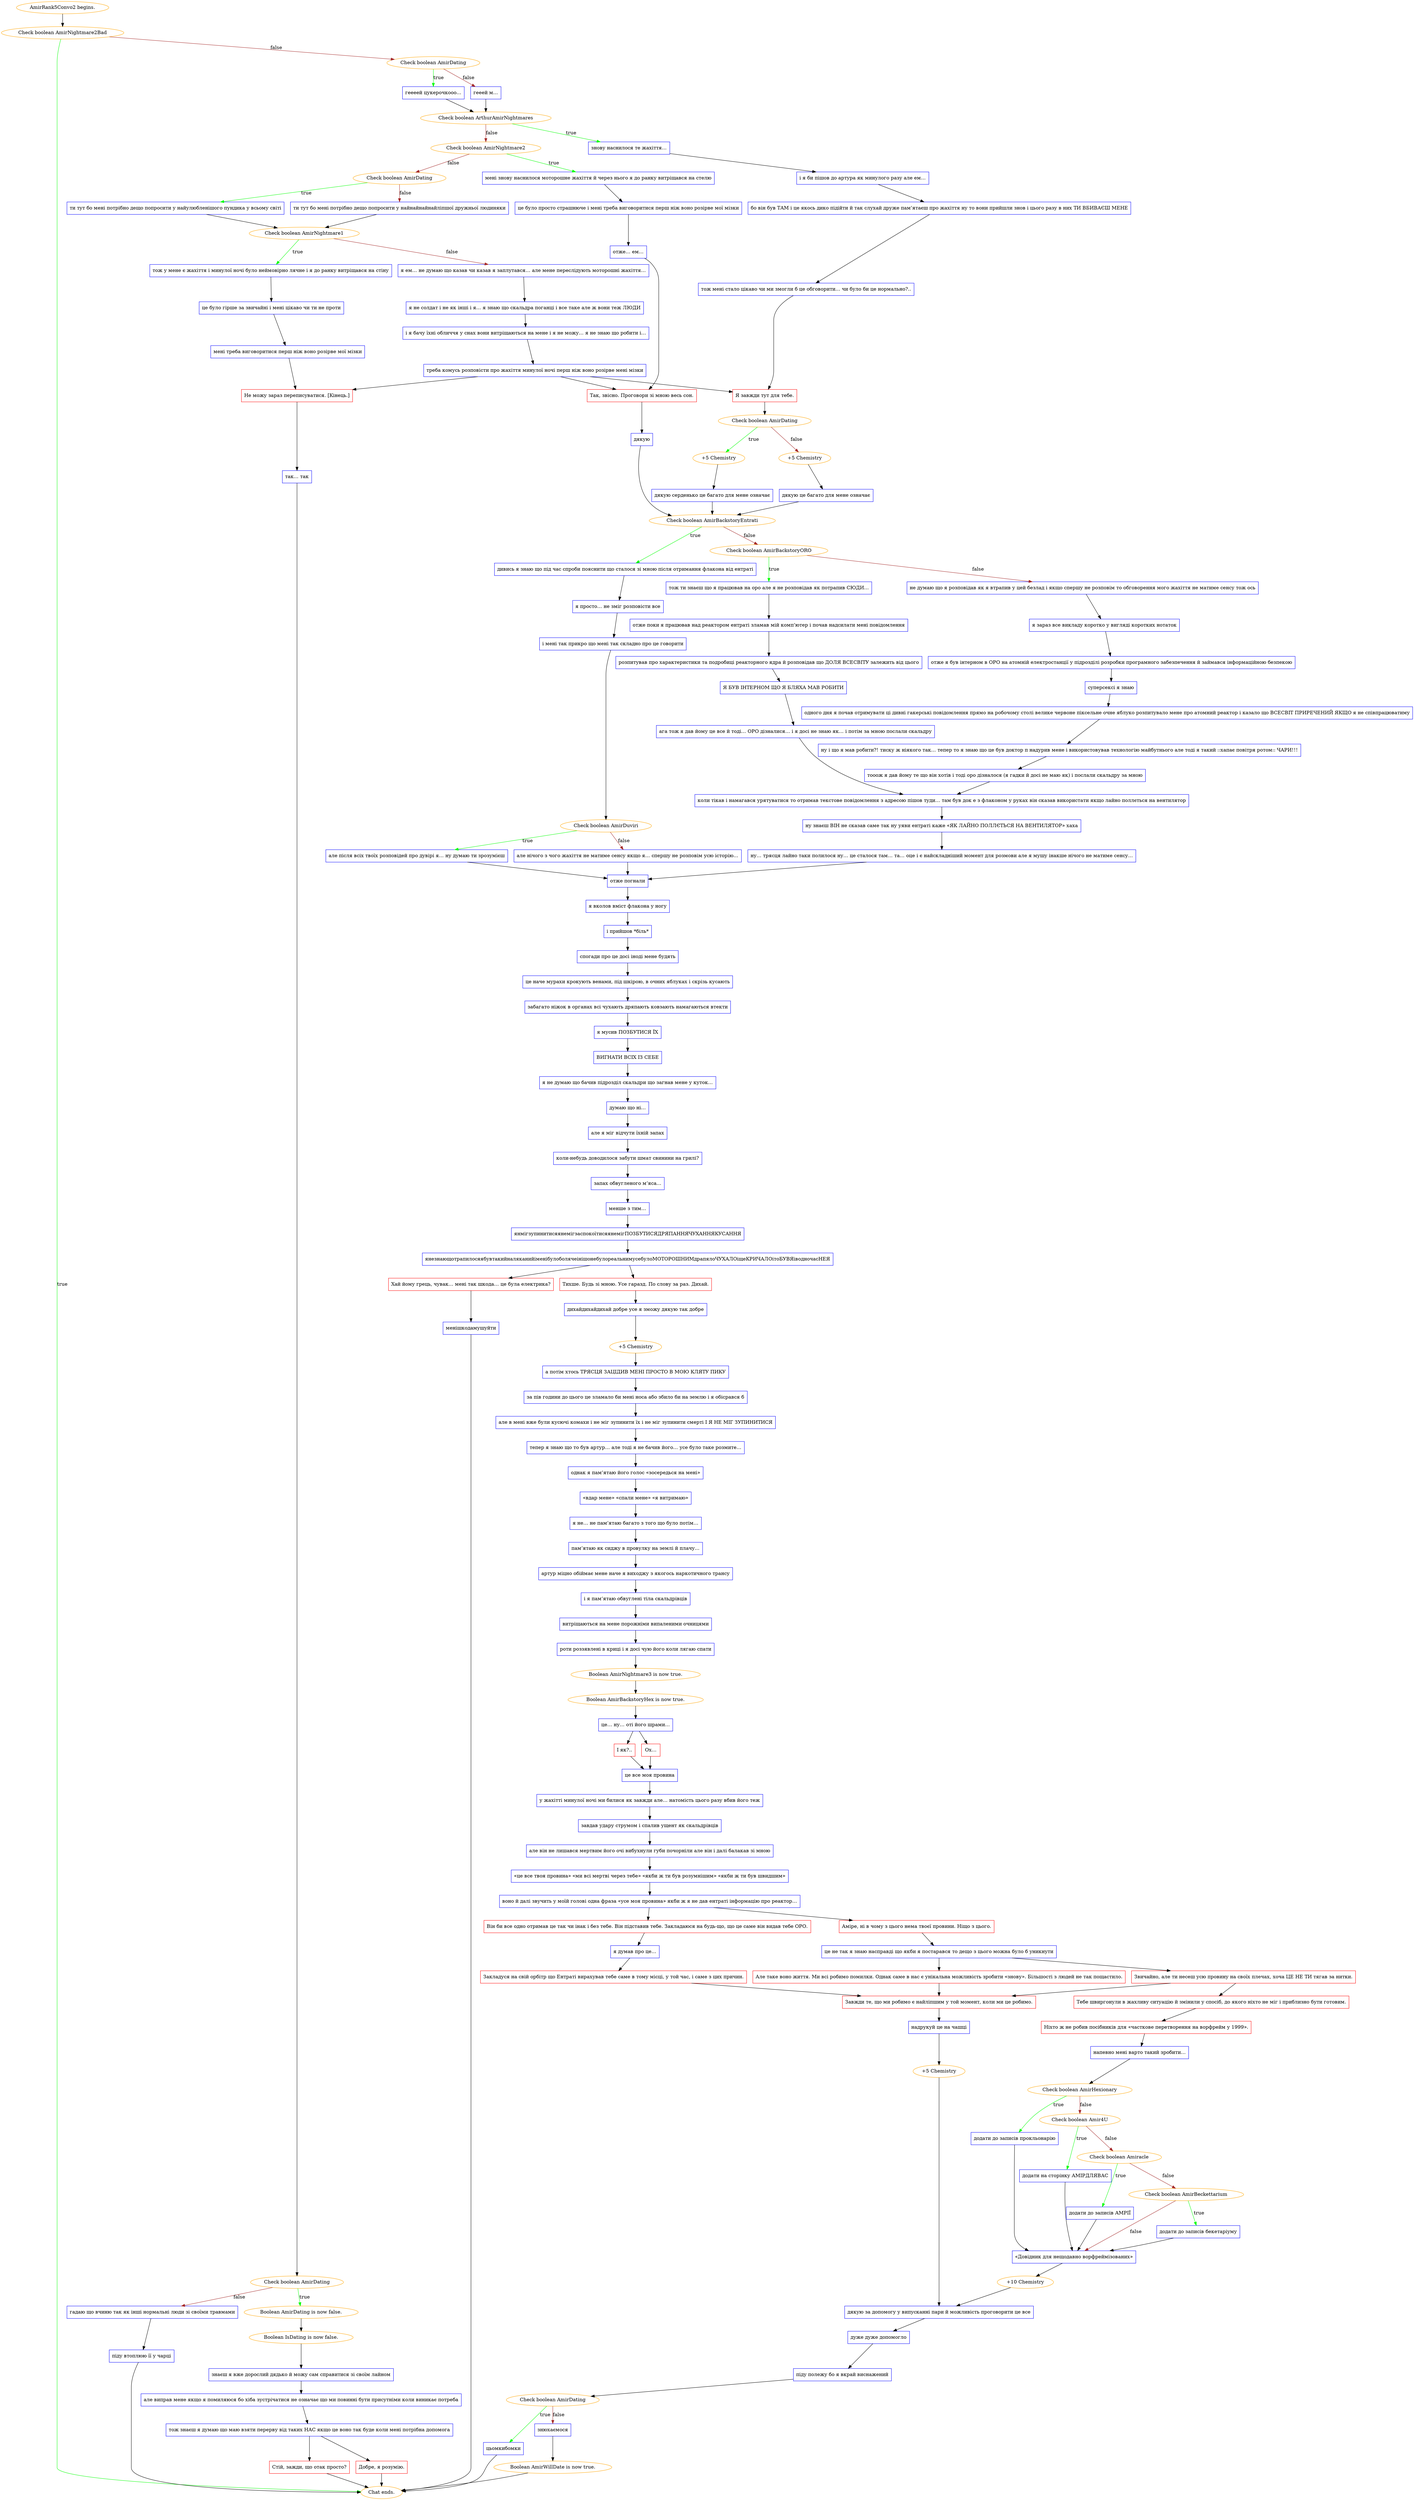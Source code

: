 digraph {
	"AmirRank5Convo2 begins." [color=orange];
		"AmirRank5Convo2 begins." -> j3346168945;
	j3346168945 [label="Check boolean AmirNightmare2Bad",color=orange];
		j3346168945 -> "Chat ends." [label=true,color=green];
		j3346168945 -> j2769147181 [label=false,color=brown];
	"Chat ends." [color=orange];
	j2769147181 [label="Check boolean AmirDating",color=orange];
		j2769147181 -> j3208592725 [label=true,color=green];
		j2769147181 -> j3384257726 [label=false,color=brown];
	j3208592725 [label="геееей цукерочкооо…",shape=box,color=blue];
		j3208592725 -> j2915049333;
	j3384257726 [label="гееей м…",shape=box,color=blue];
		j3384257726 -> j2915049333;
	j2915049333 [label="Check boolean ArthurAmirNightmares",color=orange];
		j2915049333 -> j468234386 [label=true,color=green];
		j2915049333 -> j3157984749 [label=false,color=brown];
	j468234386 [label="знову наснилося те жахіття…",shape=box,color=blue];
		j468234386 -> j1818335823;
	j3157984749 [label="Check boolean AmirNightmare2",color=orange];
		j3157984749 -> j2201493389 [label=true,color=green];
		j3157984749 -> j2085567462 [label=false,color=brown];
	j1818335823 [label="і я би пішов до артура як минулого разу але ем…",shape=box,color=blue];
		j1818335823 -> j1848203207;
	j2201493389 [label="мені знову наснилося моторошне жахіття й через нього я до ранку витріщався на стелю",shape=box,color=blue];
		j2201493389 -> j1667029287;
	j2085567462 [label="Check boolean AmirDating",color=orange];
		j2085567462 -> j2991155986 [label=true,color=green];
		j2085567462 -> j1778887971 [label=false,color=brown];
	j1848203207 [label="бо він був ТАМ і це якось дико підійти й так слухай друже пам’ятаєш про жахіття ну то вони прийшли знов і цього разу в них ТИ ВБИВАЄШ МЕНЕ",shape=box,color=blue];
		j1848203207 -> j3085508740;
	j1667029287 [label="це було просто страшнюче і мені треба виговоритися перш ніж воно розірве мої мізки",shape=box,color=blue];
		j1667029287 -> j1570174533;
	j2991155986 [label="ти тут бо мені потрібно дещо попросити у найулюбленішого пундика у всьому світі",shape=box,color=blue];
		j2991155986 -> j822141118;
	j1778887971 [label="ти тут бо мені потрібно дещо попросити у найнайнайнайліпшої дружньої людиняки",shape=box,color=blue];
		j1778887971 -> j822141118;
	j3085508740 [label="тож мені стало цікаво чи ми змогли б це обговорити… чи було би це нормально?..",shape=box,color=blue];
		j3085508740 -> j4263516973;
	j1570174533 [label="отже… ем…",shape=box,color=blue];
		j1570174533 -> j1300738530;
	j822141118 [label="Check boolean AmirNightmare1",color=orange];
		j822141118 -> j3377594024 [label=true,color=green];
		j822141118 -> j992610832 [label=false,color=brown];
	j4263516973 [label="Я завжди тут для тебе.",shape=box,color=red];
		j4263516973 -> j2850850546;
	j1300738530 [label="Так, звісно. Проговори зі мною весь сон.",shape=box,color=red];
		j1300738530 -> j4135138995;
	j3377594024 [label="тож у мене є жахіття і минулої ночі було неймовірно лячне і я до ранку витріщався на стіну",shape=box,color=blue];
		j3377594024 -> j1861804168;
	j992610832 [label="я ем… не думаю що казав чи казав я заплутався… але мене переслідують моторошні жахіття…",shape=box,color=blue];
		j992610832 -> j2948257068;
	j2850850546 [label="Check boolean AmirDating",color=orange];
		j2850850546 -> j3800292674 [label=true,color=green];
		j2850850546 -> j3711002990 [label=false,color=brown];
	j4135138995 [label="дякую",shape=box,color=blue];
		j4135138995 -> j3726133081;
	j1861804168 [label="це було гірше за звичайні і мені цікаво чи ти не проти",shape=box,color=blue];
		j1861804168 -> j2068423824;
	j2948257068 [label="я не солдат і не як інші і я… я знаю що скальдра поганці і все таке але ж вони теж ЛЮДИ",shape=box,color=blue];
		j2948257068 -> j2011900279;
	j3800292674 [label="+5 Chemistry",color=orange];
		j3800292674 -> j1878716463;
	j3711002990 [label="+5 Chemistry",color=orange];
		j3711002990 -> j848157336;
	j3726133081 [label="Check boolean AmirBackstoryEntrati",color=orange];
		j3726133081 -> j1905243297 [label=true,color=green];
		j3726133081 -> j3839700962 [label=false,color=brown];
	j2068423824 [label="мені треба виговоритися перш ніж воно розірве мої мізки",shape=box,color=blue];
		j2068423824 -> j2568520926;
	j2011900279 [label="і я бачу їхні обличчя у снах вони витріщаються на мене і я не можу… я не знаю що робити і…",shape=box,color=blue];
		j2011900279 -> j1395502942;
	j1878716463 [label="дякую серденько це багато для мене означає",shape=box,color=blue];
		j1878716463 -> j3726133081;
	j848157336 [label="дякую це багато для мене означає",shape=box,color=blue];
		j848157336 -> j3726133081;
	j1905243297 [label="дивись я знаю що під час спроби пояснити що сталося зі мною після отримання флакона від ентраті",shape=box,color=blue];
		j1905243297 -> j4182619;
	j3839700962 [label="Check boolean AmirBackstoryORO",color=orange];
		j3839700962 -> j2107774621 [label=true,color=green];
		j3839700962 -> j2613640798 [label=false,color=brown];
	j2568520926 [label="Не можу зараз переписуватися. [Кінець.]",shape=box,color=red];
		j2568520926 -> j382358911;
	j1395502942 [label="треба комусь розповісти про жахіття минулої ночі перш ніж воно розірве мені мізки",shape=box,color=blue];
		j1395502942 -> j4263516973;
		j1395502942 -> j1300738530;
		j1395502942 -> j2568520926;
	j4182619 [label="я просто… не зміг розповісти все",shape=box,color=blue];
		j4182619 -> j1222503374;
	j2107774621 [label="тож ти знаєш що я працював на оро але я не розповідав як потрапив СЮДИ…",shape=box,color=blue];
		j2107774621 -> j2268125580;
	j2613640798 [label="не думаю що я розповідав як я втрапив у цей безлад і якщо спершу не розповім то обговорення мого жахіття не матиме сенсу тож ось",shape=box,color=blue];
		j2613640798 -> j446475334;
	j382358911 [label="так… так",shape=box,color=blue];
		j382358911 -> j2381424385;
	j1222503374 [label="і мені так прикро що мені так складно про це говорити",shape=box,color=blue];
		j1222503374 -> j2594202141;
	j2268125580 [label="отже поки я працював над реактором ентраті зламав мій комп’ютер і почав надсилати мені повідомлення",shape=box,color=blue];
		j2268125580 -> j71417068;
	j446475334 [label="я зараз все викладу коротко у вигляді коротких нотаток",shape=box,color=blue];
		j446475334 -> j2095971809;
	j2381424385 [label="Check boolean AmirDating",color=orange];
		j2381424385 -> j1495724564 [label=true,color=green];
		j2381424385 -> j1497508860 [label=false,color=brown];
	j2594202141 [label="Check boolean AmirDuviri",color=orange];
		j2594202141 -> j3994785603 [label=true,color=green];
		j2594202141 -> j2362870936 [label=false,color=brown];
	j71417068 [label="розпитував про характеристики та подробиці реакторного ядра й розповідав що ДОЛЯ ВСЕСВІТУ залежить від цього",shape=box,color=blue];
		j71417068 -> j788077089;
	j2095971809 [label="отже я був інтерном в ОРО на атомній електростанції у підрозділі розробки програмного забезпечення й займався інформаційною безпекою",shape=box,color=blue];
		j2095971809 -> j1398547688;
	j1495724564 [label="Boolean AmirDating is now false.",color=orange];
		j1495724564 -> j1137766888;
	j1497508860 [label="гадаю що вчиню так як інші нормальні люди зі своїми травмами",shape=box,color=blue];
		j1497508860 -> j2104347821;
	j3994785603 [label="але після всіх твоїх розповідей про дувірі я… ну думаю ти зрозумієш",shape=box,color=blue];
		j3994785603 -> j653843074;
	j2362870936 [label="але нічого з чого жахіття не матиме сенсу якщо я… спершу не розповім усю історію…",shape=box,color=blue];
		j2362870936 -> j653843074;
	j788077089 [label="Я БУВ ІНТЕРНОМ ЩО Я БЛЯХА МАВ РОБИТИ",shape=box,color=blue];
		j788077089 -> j3297869328;
	j1398547688 [label="суперсексі я знаю",shape=box,color=blue];
		j1398547688 -> j3530600129;
	j1137766888 [label="Boolean IsDating is now false.",color=orange];
		j1137766888 -> j1705260814;
	j2104347821 [label="піду втоплюю її у чарці",shape=box,color=blue];
		j2104347821 -> "Chat ends.";
	j653843074 [label="отже погнали",shape=box,color=blue];
		j653843074 -> j220778180;
	j3297869328 [label="ага тож я дав йому це все й тоді… ОРО дізналися… і я досі не знаю як… і потім за мною послали скальдру",shape=box,color=blue];
		j3297869328 -> j2988432059;
	j3530600129 [label="одного дня я почав отримувати ці дивні гакерські повідомлення прямо на робочому столі велике червоне піксельне очне яблуко розпитувало мене про атомний реактор і казало що ВСЕСВІТ ПРИРЕЧЕНИЙ ЯКЩО я не співпрацюватиму",shape=box,color=blue];
		j3530600129 -> j3902480898;
	j1705260814 [label="знаєш я вже дорослий дядько й можу сам справитися зі своїм лайном",shape=box,color=blue];
		j1705260814 -> j4197821592;
	j220778180 [label="я вколов вміст флакона у ногу",shape=box,color=blue];
		j220778180 -> j2556603082;
	j2988432059 [label="коли тікав і намагався урятуватися то отримав текстове повідомлення з адресою пішов туди… там був док е з флаконом у руках він сказав використати якщо лайно поллється на вентилятор",shape=box,color=blue];
		j2988432059 -> j3279697681;
	j3902480898 [label="ну і що я мав робити?! тиску ж ніякого так… тепер то я знаю що це був доктор п надурив мене і використовував технологію майбутнього але тоді я такий ::хапає повітря ротом:: ЧАРИ!!!",shape=box,color=blue];
		j3902480898 -> j3781429591;
	j4197821592 [label="але виправ мене якщо я помиляюся бо хіба зустрічатися не означає що ми повинні бути присутніми коли виникає потреба",shape=box,color=blue];
		j4197821592 -> j282984307;
	j2556603082 [label="і прийшов *біль*",shape=box,color=blue];
		j2556603082 -> j2900958126;
	j3279697681 [label="ну знаєш ВІН не сказав саме так ну уяви ентраті каже «ЯК ЛАЙНО ПОЛЛЄТЬСЯ НА ВЕНТИЛЯТОР» хаха",shape=box,color=blue];
		j3279697681 -> j2559861736;
	j3781429591 [label="тооож я дав йому те що він хотів і тоді оро дізналося (я гадки й досі не маю як) і послали скальдру за мною",shape=box,color=blue];
		j3781429591 -> j2988432059;
	j282984307 [label="тож знаєш я думаю що маю взяти перерву від таких НАС якщо це воно так буде коли мені потрібна допомога",shape=box,color=blue];
		j282984307 -> j2821255951;
		j282984307 -> j455080330;
	j2900958126 [label="спогади про це досі іноді мене будять",shape=box,color=blue];
		j2900958126 -> j2601332297;
	j2559861736 [label="ну… трясця лайно таки полилося ну… це сталося там… та… оце і є найскладніший момент для розмови але я мушу інакше нічого не матиме сенсу…",shape=box,color=blue];
		j2559861736 -> j653843074;
	j2821255951 [label="Стій, зажди, що отак просто?",shape=box,color=red];
		j2821255951 -> "Chat ends.";
	j455080330 [label="Добре, я розумію.",shape=box,color=red];
		j455080330 -> "Chat ends.";
	j2601332297 [label="це наче мурахи крокують венами, під шкірою, в очних яблуках і скрізь кусають",shape=box,color=blue];
		j2601332297 -> j3784232968;
	j3784232968 [label="забагато ніжок в органах всі чухають дряпають ковзають намагаються втекти",shape=box,color=blue];
		j3784232968 -> j720351735;
	j720351735 [label="я мусив ПОЗБУТИСЯ ЇХ",shape=box,color=blue];
		j720351735 -> j566776279;
	j566776279 [label="ВИГНАТИ ВСІХ ІЗ СЕБЕ",shape=box,color=blue];
		j566776279 -> j804971129;
	j804971129 [label="я не думаю що бачив підрозділ скальдри що загнав мене у куток…",shape=box,color=blue];
		j804971129 -> j2524459805;
	j2524459805 [label="думаю що ні…",shape=box,color=blue];
		j2524459805 -> j2476519065;
	j2476519065 [label="але я міг відчути їхній запах",shape=box,color=blue];
		j2476519065 -> j2760275246;
	j2760275246 [label="коли-небудь доводилося забути шмат свинини на грилі?",shape=box,color=blue];
		j2760275246 -> j1559490971;
	j1559490971 [label="запах обвугленого м’яса…",shape=box,color=blue];
		j1559490971 -> j3247902859;
	j3247902859 [label="менше з тим…",shape=box,color=blue];
		j3247902859 -> j2300477290;
	j2300477290 [label="янмігзупинитисяянемігзаспокоїтисяянемігПОЗБУТИСЯДРЯПАННЯЧУХАННЯКУСАННЯ",shape=box,color=blue];
		j2300477290 -> j4268838191;
	j4268838191 [label="янезнающотрапилосяябувтакийналяканийіменібулоболячеінішонебулореальнимусебулоМОТОРОШНИМдрапялоЧУХАЛОіщеКРИЧАЛОітоБУВЯіводночасНЕЯ",shape=box,color=blue];
		j4268838191 -> j37199681;
		j4268838191 -> j1407174746;
	j37199681 [label="Тихше. Будь зі мною. Усе гаразд. По слову за раз. Дихай.",shape=box,color=red];
		j37199681 -> j1165520620;
	j1407174746 [label="Хай йому грець, чувак… мені так шкода… це була електрика?",shape=box,color=red];
		j1407174746 -> j4266820381;
	j1165520620 [label="дихайдихайдихай добре усе я зможу дякую так добре",shape=box,color=blue];
		j1165520620 -> j1355311091;
	j4266820381 [label="менішкодамушуйти",shape=box,color=blue];
		j4266820381 -> "Chat ends.";
	j1355311091 [label="+5 Chemistry",color=orange];
		j1355311091 -> j492875327;
	j492875327 [label="а потім хтось ТРЯСЦЯ ЗАЦІДИВ МЕНІ ПРОСТО В МОЮ КЛЯТУ ПИКУ",shape=box,color=blue];
		j492875327 -> j852974106;
	j852974106 [label="за пів години до цього це зламало би мені носа або збило би на землю і я обісрався б",shape=box,color=blue];
		j852974106 -> j203270508;
	j203270508 [label="але в мені вже були кусючі комахи і не міг зупинити їх і не міг зупинити смерті І Я НЕ МІГ ЗУПИНИТИСЯ",shape=box,color=blue];
		j203270508 -> j1304853130;
	j1304853130 [label="тепер я знаю що то був артур… але тоді я не бачив його… усе було таке розмите…",shape=box,color=blue];
		j1304853130 -> j4157357050;
	j4157357050 [label="однак я пам’ятаю його голос «зосередься на мені»",shape=box,color=blue];
		j4157357050 -> j432792857;
	j432792857 [label="«вдар мене» «спали мене» «я витримаю»",shape=box,color=blue];
		j432792857 -> j4021714570;
	j4021714570 [label="я не… не пам’ятаю багато з того що було потім…",shape=box,color=blue];
		j4021714570 -> j2850360068;
	j2850360068 [label="пам’ятаю як сиджу в провулку на землі й плачу…",shape=box,color=blue];
		j2850360068 -> j3096612406;
	j3096612406 [label="артур міцно обіймає мене наче я виходжу з якогось наркотичного трансу",shape=box,color=blue];
		j3096612406 -> j3116002364;
	j3116002364 [label="і я пам’ятаю обвуглені тіла скальдрівців",shape=box,color=blue];
		j3116002364 -> j3393628209;
	j3393628209 [label="витріщаються на мене порожніми випаленими очницями",shape=box,color=blue];
		j3393628209 -> j2052947007;
	j2052947007 [label="роти роззявлені в криці і я досі чую його коли лягаю спати",shape=box,color=blue];
		j2052947007 -> j2355556325;
	j2355556325 [label="Boolean AmirNightmare3 is now true.",color=orange];
		j2355556325 -> j192796660;
	j192796660 [label="Boolean AmirBackstoryHex is now true.",color=orange];
		j192796660 -> j2125557510;
	j2125557510 [label="це… ну… оті його шрами…",shape=box,color=blue];
		j2125557510 -> j372728826;
		j2125557510 -> j1286549412;
	j372728826 [label="І як?..",shape=box,color=red];
		j372728826 -> j1950035353;
	j1286549412 [label="Ох…",shape=box,color=red];
		j1286549412 -> j1950035353;
	j1950035353 [label="це все моя провина",shape=box,color=blue];
		j1950035353 -> j3160152727;
	j3160152727 [label="у жахітті минулої ночі ми билися як завжди але… натомість цього разу вбив його теж",shape=box,color=blue];
		j3160152727 -> j1970536168;
	j1970536168 [label="завдав удару струмом і спалив ущент як скальдрівців",shape=box,color=blue];
		j1970536168 -> j2625103408;
	j2625103408 [label="але він не лишався мертвим його очі вибухнули губи почорніли але він і далі балакав зі мною",shape=box,color=blue];
		j2625103408 -> j92489082;
	j92489082 [label="«це все твоя провина» «ми всі мертві через тебе» «якби ж ти був розумнішим» «якби ж ти був швидшим»",shape=box,color=blue];
		j92489082 -> j1382635844;
	j1382635844 [label="воно й далі звучить у моїй голові одна фраза «усе моя провина» якби ж я не дав ентраті інформацію про реактор…",shape=box,color=blue];
		j1382635844 -> j2889421460;
		j1382635844 -> j3948920856;
	j2889421460 [label="Він би все одно отримав це так чи інак і без тебе. Він підставив тебе. Закладаюся на будь-що, що це саме він видав тебе ОРО.",shape=box,color=red];
		j2889421460 -> j3909591243;
	j3948920856 [label="Аміре, ні в чому з цього нема твоєї провини. Ніщо з цього.",shape=box,color=red];
		j3948920856 -> j4184998756;
	j3909591243 [label="я думав про це…",shape=box,color=blue];
		j3909591243 -> j3205200651;
	j4184998756 [label="це не так я знаю насправді що якби я постарався то дещо з цього можна було б уникнути",shape=box,color=blue];
		j4184998756 -> j1352016769;
		j4184998756 -> j1284323153;
	j3205200651 [label="Закладуся на свій орбітр що Ентраті вирахував тебе саме в тому місці, у той час, і саме з цих причин.",shape=box,color=red];
		j3205200651 -> j952113031;
	j1352016769 [label="Але таке воно життя. Ми всі робимо помилки. Однак саме в нас є унікальна можливість зробити «знову». Більшості з людей не так пощастило.",shape=box,color=red];
		j1352016769 -> j952113031;
	j1284323153 [label="Звичайно, але ти несеш усю провину на своїх плечах, хоча ЦЕ НЕ ТИ тягав за нитки.",shape=box,color=red];
		j1284323153 -> j40240609;
		j1284323153 -> j952113031;
	j952113031 [label="Завжди те, що ми робимо є найліпшим у той момент, коли ми це робимо.",shape=box,color=red];
		j952113031 -> j1742941490;
	j40240609 [label="Тебе швиргонули в жахливу ситуацію й змінили у спосіб, до якого ніхто не міг і приблизно бути готовим.",shape=box,color=red];
		j40240609 -> j2711270679;
	j1742941490 [label="надрукуй це на чашці",shape=box,color=blue];
		j1742941490 -> j1560670014;
	j2711270679 [label="Ніхто ж не робив посібників для «часткове перетворення на ворфрейм у 1999».",shape=box,color=red];
		j2711270679 -> j1426338334;
	j1560670014 [label="+5 Chemistry",color=orange];
		j1560670014 -> j118007753;
	j1426338334 [label="напевно мені варто такий зробити…",shape=box,color=blue];
		j1426338334 -> j767568525;
	j118007753 [label="дякую за допомогу у випусканні пари й можливість проговорити це все",shape=box,color=blue];
		j118007753 -> j3371940609;
	j767568525 [label="Check boolean AmirHexionary",color=orange];
		j767568525 -> j3799558977 [label=true,color=green];
		j767568525 -> j2891816278 [label=false,color=brown];
	j3371940609 [label="дуже дуже допомогло",shape=box,color=blue];
		j3371940609 -> j3616139481;
	j3799558977 [label="додати до записів прокльонарію",shape=box,color=blue];
		j3799558977 -> j2364098245;
	j2891816278 [label="Check boolean Amir4U",color=orange];
		j2891816278 -> j2978730090 [label=true,color=green];
		j2891816278 -> j407232223 [label=false,color=brown];
	j3616139481 [label="піду полежу бо я вкрай виснажений",shape=box,color=blue];
		j3616139481 -> j3775348585;
	j2364098245 [label="«Довідник для нещодавно ворфреймізованих»",shape=box,color=blue];
		j2364098245 -> j314982400;
	j2978730090 [label="додати на сторінку АМІРДЛЯВАС",shape=box,color=blue];
		j2978730090 -> j2364098245;
	j407232223 [label="Check boolean Amiracle",color=orange];
		j407232223 -> j1887671761 [label=true,color=green];
		j407232223 -> j3011765431 [label=false,color=brown];
	j3775348585 [label="Check boolean AmirDating",color=orange];
		j3775348585 -> j2711425653 [label=true,color=green];
		j3775348585 -> j270914891 [label=false,color=brown];
	j314982400 [label="+10 Chemistry",color=orange];
		j314982400 -> j118007753;
	j1887671761 [label="додати до записів АМРІЇ",shape=box,color=blue];
		j1887671761 -> j2364098245;
	j3011765431 [label="Check boolean AmirBeckettarium",color=orange];
		j3011765431 -> j2919035844 [label=true,color=green];
		j3011765431 -> j2364098245 [label=false,color=brown];
	j2711425653 [label="цьомкибомки",shape=box,color=blue];
		j2711425653 -> "Chat ends.";
	j270914891 [label="знюхаємося",shape=box,color=blue];
		j270914891 -> j1538486228;
	j2919035844 [label="додати до записів бекетаріуму",shape=box,color=blue];
		j2919035844 -> j2364098245;
	j1538486228 [label="Boolean AmirWillDate is now true.",color=orange];
		j1538486228 -> "Chat ends.";
}